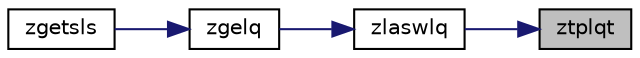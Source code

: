 digraph "ztplqt"
{
 // LATEX_PDF_SIZE
  edge [fontname="Helvetica",fontsize="10",labelfontname="Helvetica",labelfontsize="10"];
  node [fontname="Helvetica",fontsize="10",shape=record];
  rankdir="RL";
  Node1 [label="ztplqt",height=0.2,width=0.4,color="black", fillcolor="grey75", style="filled", fontcolor="black",tooltip="ZTPLQT"];
  Node1 -> Node2 [dir="back",color="midnightblue",fontsize="10",style="solid",fontname="Helvetica"];
  Node2 [label="zlaswlq",height=0.2,width=0.4,color="black", fillcolor="white", style="filled",URL="$zlaswlq_8f.html#abb232df1cfd3614404498a79e28689cb",tooltip="ZLASWLQ"];
  Node2 -> Node3 [dir="back",color="midnightblue",fontsize="10",style="solid",fontname="Helvetica"];
  Node3 [label="zgelq",height=0.2,width=0.4,color="black", fillcolor="white", style="filled",URL="$zgelq_8f.html#abc3ba32828a87117c02ddfce0f490920",tooltip="ZGELQ"];
  Node3 -> Node4 [dir="back",color="midnightblue",fontsize="10",style="solid",fontname="Helvetica"];
  Node4 [label="zgetsls",height=0.2,width=0.4,color="black", fillcolor="white", style="filled",URL="$zgetsls_8f.html#a3fdbfbbdf63edec20151f08aa68985e4",tooltip="ZGETSLS"];
}
